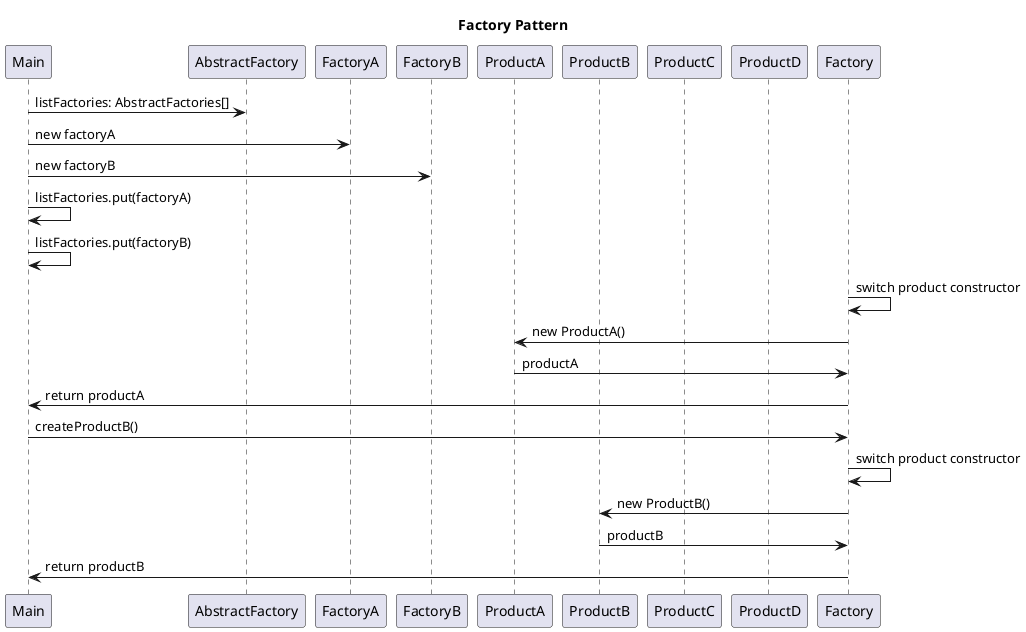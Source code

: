 @startuml "Factory Pattern"

title Factory Pattern

participant Main /'  '/

participant AbstractFactory /'  '/
participant FactoryA /'  '/
participant FactoryB /'  '/

participant ProductA /'  '/
participant ProductB /'  '/


participant ProductC /'  '/
participant ProductD /'  '/


Main -> AbstractFactory: listFactories: AbstractFactories[]
Main -> FactoryA: new factoryA 
Main -> FactoryB: new factoryB
Main -> Main: listFactories.put(factoryA)
Main -> Main: listFactories.put(factoryB)
Factory -> Factory: switch product constructor
Factory -> ProductA: new ProductA()
ProductA -> Factory: productA
Factory -> Main: return productA

Main -> Factory: createProductB()
Factory -> Factory: switch product constructor
Factory -> ProductB: new ProductB()
ProductB -> Factory: productB
Factory -> Main: return productB

@enduml
